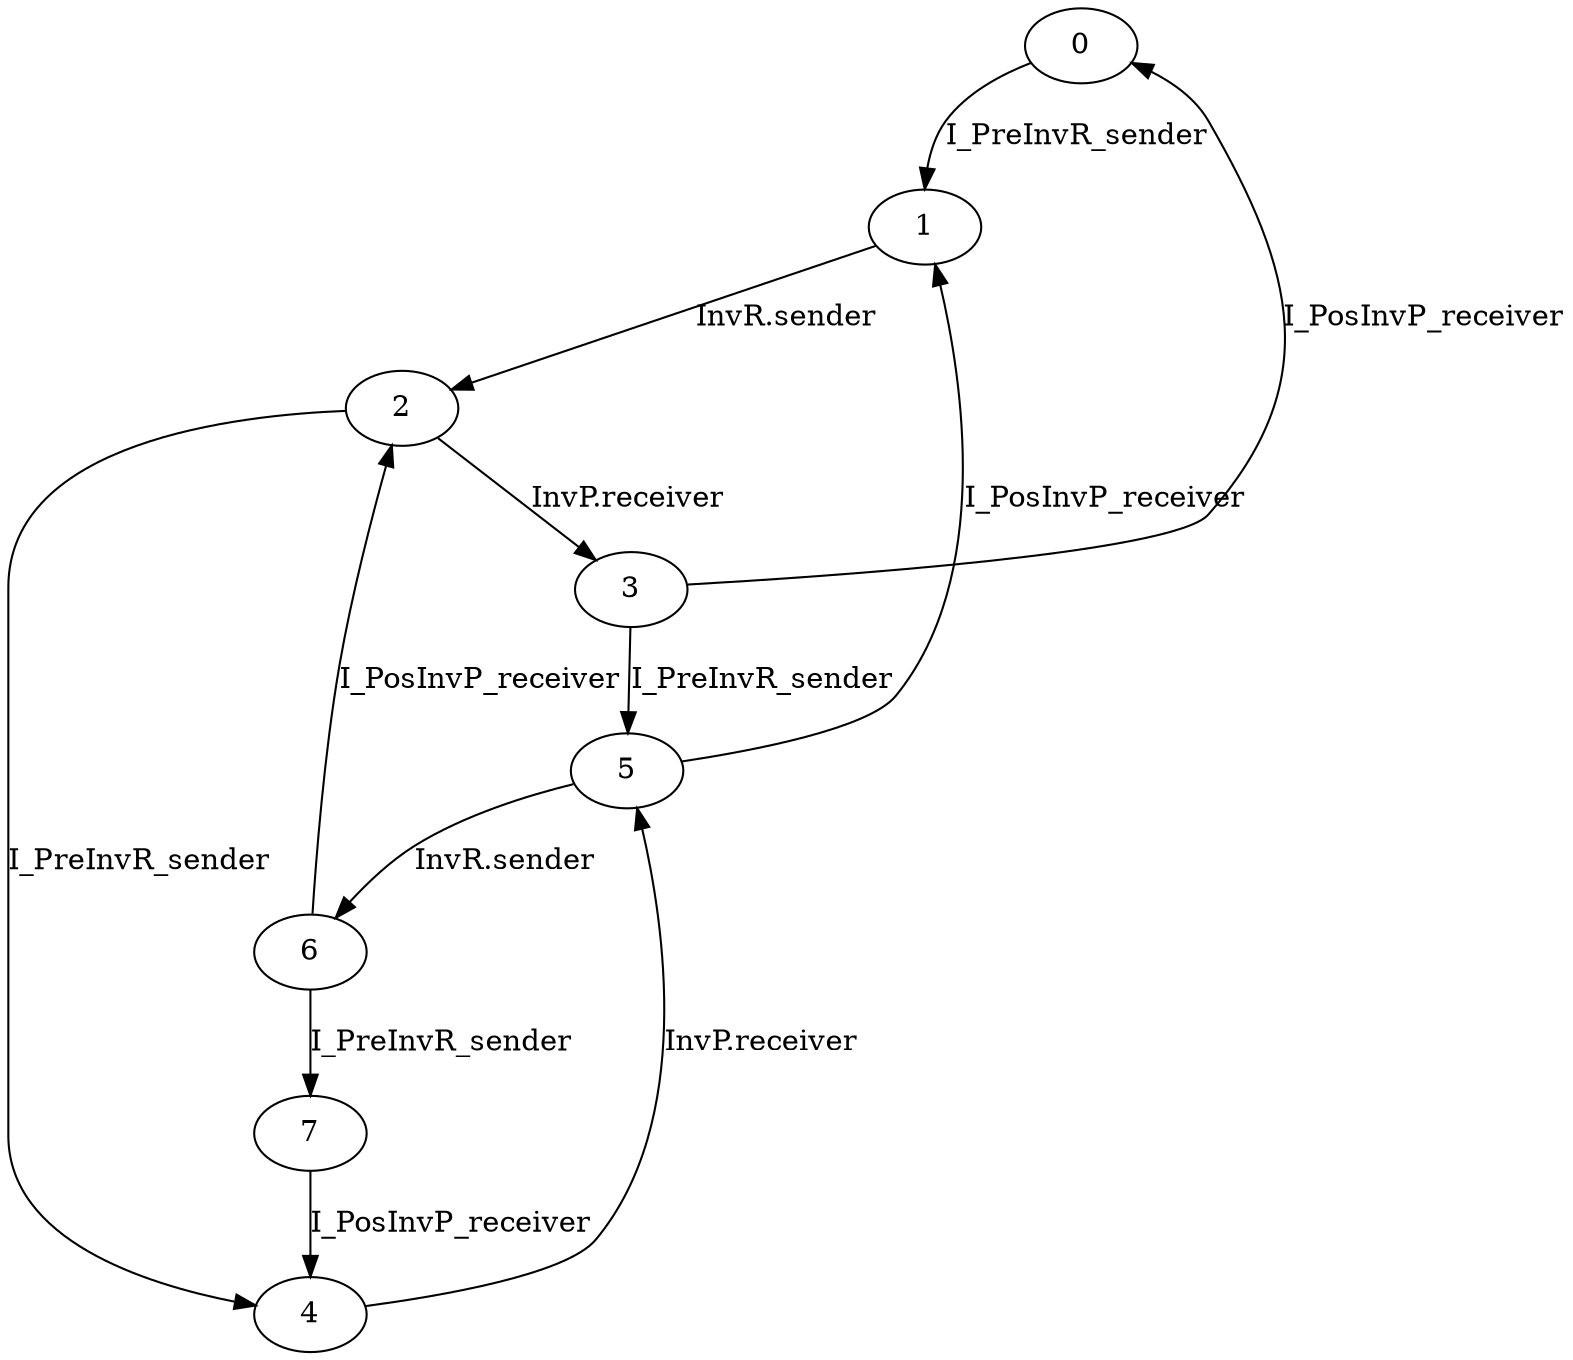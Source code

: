 digraph G {
  0 -> 1 [ label="I_PreInvR_sender" ];
  1 -> 2 [ label="InvR.sender" ];
  2 -> 3 [ label="InvP.receiver" ];
  2 -> 4 [ label="I_PreInvR_sender" ];
  3 -> 5 [ label="I_PreInvR_sender" ];
  3 -> 0 [ label="I_PosInvP_receiver" ];
  4 -> 5 [ label="InvP.receiver" ];
  5 -> 6 [ label="InvR.sender" ];
  5 -> 1 [ label="I_PosInvP_receiver" ];
  6 -> 7 [ label="I_PreInvR_sender" ];
  6 -> 2 [ label="I_PosInvP_receiver" ];
  7 -> 4 [ label="I_PosInvP_receiver" ];
}
